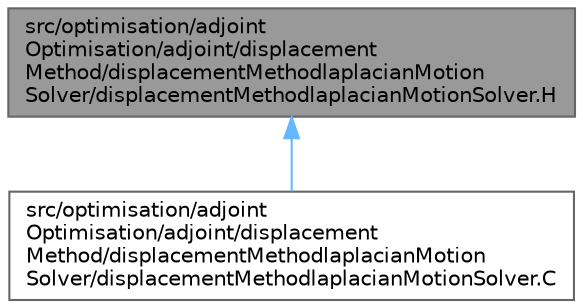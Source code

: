 digraph "src/optimisation/adjointOptimisation/adjoint/displacementMethod/displacementMethodlaplacianMotionSolver/displacementMethodlaplacianMotionSolver.H"
{
 // LATEX_PDF_SIZE
  bgcolor="transparent";
  edge [fontname=Helvetica,fontsize=10,labelfontname=Helvetica,labelfontsize=10];
  node [fontname=Helvetica,fontsize=10,shape=box,height=0.2,width=0.4];
  Node1 [id="Node000001",label="src/optimisation/adjoint\lOptimisation/adjoint/displacement\lMethod/displacementMethodlaplacianMotion\lSolver/displacementMethodlaplacianMotionSolver.H",height=0.2,width=0.4,color="gray40", fillcolor="grey60", style="filled", fontcolor="black",tooltip=" "];
  Node1 -> Node2 [id="edge1_Node000001_Node000002",dir="back",color="steelblue1",style="solid",tooltip=" "];
  Node2 [id="Node000002",label="src/optimisation/adjoint\lOptimisation/adjoint/displacement\lMethod/displacementMethodlaplacianMotion\lSolver/displacementMethodlaplacianMotionSolver.C",height=0.2,width=0.4,color="grey40", fillcolor="white", style="filled",URL="$displacementMethodlaplacianMotionSolver_8C.html",tooltip=" "];
}
